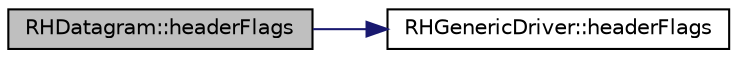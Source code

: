digraph "RHDatagram::headerFlags"
{
 // LATEX_PDF_SIZE
  edge [fontname="Helvetica",fontsize="10",labelfontname="Helvetica",labelfontsize="10"];
  node [fontname="Helvetica",fontsize="10",shape=record];
  rankdir="LR";
  Node1 [label="RHDatagram::headerFlags",height=0.2,width=0.4,color="black", fillcolor="grey75", style="filled", fontcolor="black",tooltip=" "];
  Node1 -> Node2 [color="midnightblue",fontsize="10",style="solid",fontname="Helvetica"];
  Node2 [label="RHGenericDriver::headerFlags",height=0.2,width=0.4,color="black", fillcolor="white", style="filled",URL="$class_r_h_generic_driver.html#a056fbd2df558971fe8a1653499a37c63",tooltip=" "];
}
